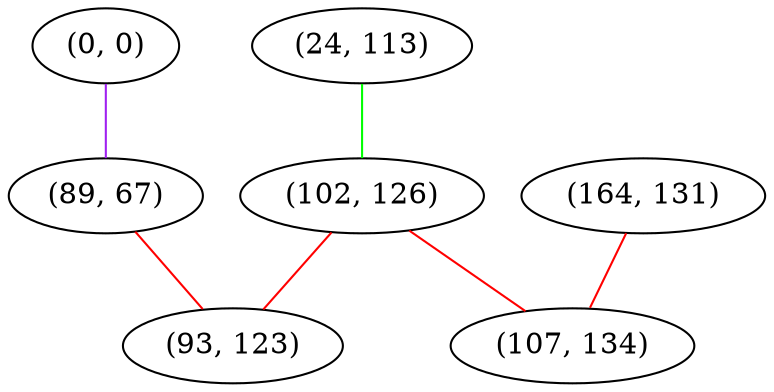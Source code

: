 graph "" {
"(0, 0)";
"(24, 113)";
"(102, 126)";
"(164, 131)";
"(89, 67)";
"(107, 134)";
"(93, 123)";
"(0, 0)" -- "(89, 67)"  [color=purple, key=0, weight=4];
"(24, 113)" -- "(102, 126)"  [color=green, key=0, weight=2];
"(102, 126)" -- "(107, 134)"  [color=red, key=0, weight=1];
"(102, 126)" -- "(93, 123)"  [color=red, key=0, weight=1];
"(164, 131)" -- "(107, 134)"  [color=red, key=0, weight=1];
"(89, 67)" -- "(93, 123)"  [color=red, key=0, weight=1];
}

